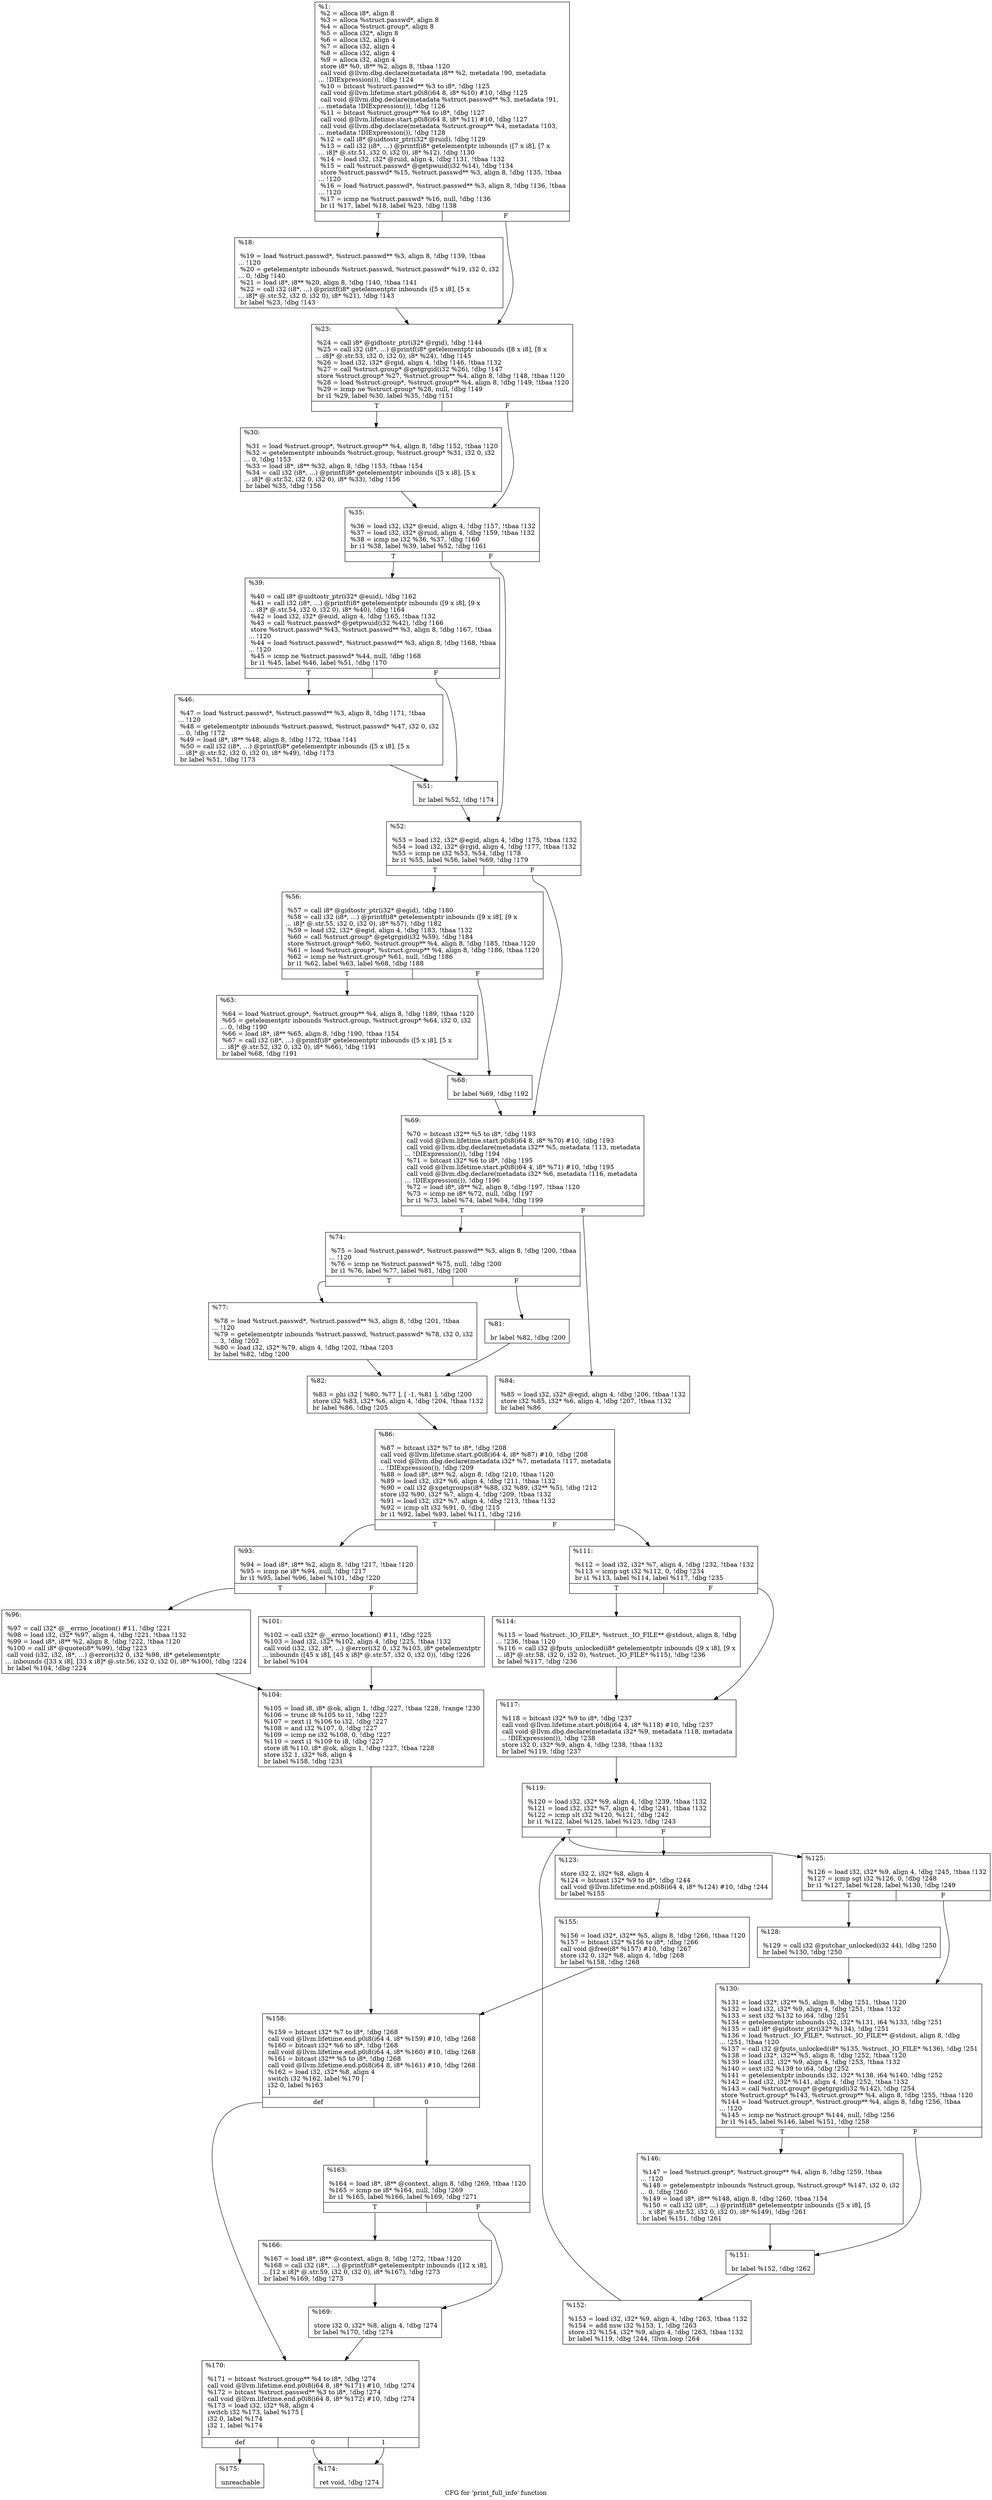 digraph "CFG for 'print_full_info' function" {
	label="CFG for 'print_full_info' function";

	Node0xaea180 [shape=record,label="{%1:\l  %2 = alloca i8*, align 8\l  %3 = alloca %struct.passwd*, align 8\l  %4 = alloca %struct.group*, align 8\l  %5 = alloca i32*, align 8\l  %6 = alloca i32, align 4\l  %7 = alloca i32, align 4\l  %8 = alloca i32, align 4\l  %9 = alloca i32, align 4\l  store i8* %0, i8** %2, align 8, !tbaa !120\l  call void @llvm.dbg.declare(metadata i8** %2, metadata !90, metadata\l... !DIExpression()), !dbg !124\l  %10 = bitcast %struct.passwd** %3 to i8*, !dbg !125\l  call void @llvm.lifetime.start.p0i8(i64 8, i8* %10) #10, !dbg !125\l  call void @llvm.dbg.declare(metadata %struct.passwd** %3, metadata !91,\l... metadata !DIExpression()), !dbg !126\l  %11 = bitcast %struct.group** %4 to i8*, !dbg !127\l  call void @llvm.lifetime.start.p0i8(i64 8, i8* %11) #10, !dbg !127\l  call void @llvm.dbg.declare(metadata %struct.group** %4, metadata !103,\l... metadata !DIExpression()), !dbg !128\l  %12 = call i8* @uidtostr_ptr(i32* @ruid), !dbg !129\l  %13 = call i32 (i8*, ...) @printf(i8* getelementptr inbounds ([7 x i8], [7 x\l... i8]* @.str.51, i32 0, i32 0), i8* %12), !dbg !130\l  %14 = load i32, i32* @ruid, align 4, !dbg !131, !tbaa !132\l  %15 = call %struct.passwd* @getpwuid(i32 %14), !dbg !134\l  store %struct.passwd* %15, %struct.passwd** %3, align 8, !dbg !135, !tbaa\l... !120\l  %16 = load %struct.passwd*, %struct.passwd** %3, align 8, !dbg !136, !tbaa\l... !120\l  %17 = icmp ne %struct.passwd* %16, null, !dbg !136\l  br i1 %17, label %18, label %23, !dbg !138\l|{<s0>T|<s1>F}}"];
	Node0xaea180:s0 -> Node0xad8250;
	Node0xaea180:s1 -> Node0xad8430;
	Node0xad8250 [shape=record,label="{%18:\l\l  %19 = load %struct.passwd*, %struct.passwd** %3, align 8, !dbg !139, !tbaa\l... !120\l  %20 = getelementptr inbounds %struct.passwd, %struct.passwd* %19, i32 0, i32\l... 0, !dbg !140\l  %21 = load i8*, i8** %20, align 8, !dbg !140, !tbaa !141\l  %22 = call i32 (i8*, ...) @printf(i8* getelementptr inbounds ([5 x i8], [5 x\l... i8]* @.str.52, i32 0, i32 0), i8* %21), !dbg !143\l  br label %23, !dbg !143\l}"];
	Node0xad8250 -> Node0xad8430;
	Node0xad8430 [shape=record,label="{%23:\l\l  %24 = call i8* @gidtostr_ptr(i32* @rgid), !dbg !144\l  %25 = call i32 (i8*, ...) @printf(i8* getelementptr inbounds ([8 x i8], [8 x\l... i8]* @.str.53, i32 0, i32 0), i8* %24), !dbg !145\l  %26 = load i32, i32* @rgid, align 4, !dbg !146, !tbaa !132\l  %27 = call %struct.group* @getgrgid(i32 %26), !dbg !147\l  store %struct.group* %27, %struct.group** %4, align 8, !dbg !148, !tbaa !120\l  %28 = load %struct.group*, %struct.group** %4, align 8, !dbg !149, !tbaa !120\l  %29 = icmp ne %struct.group* %28, null, !dbg !149\l  br i1 %29, label %30, label %35, !dbg !151\l|{<s0>T|<s1>F}}"];
	Node0xad8430:s0 -> Node0xad8480;
	Node0xad8430:s1 -> Node0xad84d0;
	Node0xad8480 [shape=record,label="{%30:\l\l  %31 = load %struct.group*, %struct.group** %4, align 8, !dbg !152, !tbaa !120\l  %32 = getelementptr inbounds %struct.group, %struct.group* %31, i32 0, i32\l... 0, !dbg !153\l  %33 = load i8*, i8** %32, align 8, !dbg !153, !tbaa !154\l  %34 = call i32 (i8*, ...) @printf(i8* getelementptr inbounds ([5 x i8], [5 x\l... i8]* @.str.52, i32 0, i32 0), i8* %33), !dbg !156\l  br label %35, !dbg !156\l}"];
	Node0xad8480 -> Node0xad84d0;
	Node0xad84d0 [shape=record,label="{%35:\l\l  %36 = load i32, i32* @euid, align 4, !dbg !157, !tbaa !132\l  %37 = load i32, i32* @ruid, align 4, !dbg !159, !tbaa !132\l  %38 = icmp ne i32 %36, %37, !dbg !160\l  br i1 %38, label %39, label %52, !dbg !161\l|{<s0>T|<s1>F}}"];
	Node0xad84d0:s0 -> Node0xad8520;
	Node0xad84d0:s1 -> Node0xad8610;
	Node0xad8520 [shape=record,label="{%39:\l\l  %40 = call i8* @uidtostr_ptr(i32* @euid), !dbg !162\l  %41 = call i32 (i8*, ...) @printf(i8* getelementptr inbounds ([9 x i8], [9 x\l... i8]* @.str.54, i32 0, i32 0), i8* %40), !dbg !164\l  %42 = load i32, i32* @euid, align 4, !dbg !165, !tbaa !132\l  %43 = call %struct.passwd* @getpwuid(i32 %42), !dbg !166\l  store %struct.passwd* %43, %struct.passwd** %3, align 8, !dbg !167, !tbaa\l... !120\l  %44 = load %struct.passwd*, %struct.passwd** %3, align 8, !dbg !168, !tbaa\l... !120\l  %45 = icmp ne %struct.passwd* %44, null, !dbg !168\l  br i1 %45, label %46, label %51, !dbg !170\l|{<s0>T|<s1>F}}"];
	Node0xad8520:s0 -> Node0xad8570;
	Node0xad8520:s1 -> Node0xad85c0;
	Node0xad8570 [shape=record,label="{%46:\l\l  %47 = load %struct.passwd*, %struct.passwd** %3, align 8, !dbg !171, !tbaa\l... !120\l  %48 = getelementptr inbounds %struct.passwd, %struct.passwd* %47, i32 0, i32\l... 0, !dbg !172\l  %49 = load i8*, i8** %48, align 8, !dbg !172, !tbaa !141\l  %50 = call i32 (i8*, ...) @printf(i8* getelementptr inbounds ([5 x i8], [5 x\l... i8]* @.str.52, i32 0, i32 0), i8* %49), !dbg !173\l  br label %51, !dbg !173\l}"];
	Node0xad8570 -> Node0xad85c0;
	Node0xad85c0 [shape=record,label="{%51:\l\l  br label %52, !dbg !174\l}"];
	Node0xad85c0 -> Node0xad8610;
	Node0xad8610 [shape=record,label="{%52:\l\l  %53 = load i32, i32* @egid, align 4, !dbg !175, !tbaa !132\l  %54 = load i32, i32* @rgid, align 4, !dbg !177, !tbaa !132\l  %55 = icmp ne i32 %53, %54, !dbg !178\l  br i1 %55, label %56, label %69, !dbg !179\l|{<s0>T|<s1>F}}"];
	Node0xad8610:s0 -> Node0xad8660;
	Node0xad8610:s1 -> Node0xad8750;
	Node0xad8660 [shape=record,label="{%56:\l\l  %57 = call i8* @gidtostr_ptr(i32* @egid), !dbg !180\l  %58 = call i32 (i8*, ...) @printf(i8* getelementptr inbounds ([9 x i8], [9 x\l... i8]* @.str.55, i32 0, i32 0), i8* %57), !dbg !182\l  %59 = load i32, i32* @egid, align 4, !dbg !183, !tbaa !132\l  %60 = call %struct.group* @getgrgid(i32 %59), !dbg !184\l  store %struct.group* %60, %struct.group** %4, align 8, !dbg !185, !tbaa !120\l  %61 = load %struct.group*, %struct.group** %4, align 8, !dbg !186, !tbaa !120\l  %62 = icmp ne %struct.group* %61, null, !dbg !186\l  br i1 %62, label %63, label %68, !dbg !188\l|{<s0>T|<s1>F}}"];
	Node0xad8660:s0 -> Node0xad86b0;
	Node0xad8660:s1 -> Node0xad8700;
	Node0xad86b0 [shape=record,label="{%63:\l\l  %64 = load %struct.group*, %struct.group** %4, align 8, !dbg !189, !tbaa !120\l  %65 = getelementptr inbounds %struct.group, %struct.group* %64, i32 0, i32\l... 0, !dbg !190\l  %66 = load i8*, i8** %65, align 8, !dbg !190, !tbaa !154\l  %67 = call i32 (i8*, ...) @printf(i8* getelementptr inbounds ([5 x i8], [5 x\l... i8]* @.str.52, i32 0, i32 0), i8* %66), !dbg !191\l  br label %68, !dbg !191\l}"];
	Node0xad86b0 -> Node0xad8700;
	Node0xad8700 [shape=record,label="{%68:\l\l  br label %69, !dbg !192\l}"];
	Node0xad8700 -> Node0xad8750;
	Node0xad8750 [shape=record,label="{%69:\l\l  %70 = bitcast i32** %5 to i8*, !dbg !193\l  call void @llvm.lifetime.start.p0i8(i64 8, i8* %70) #10, !dbg !193\l  call void @llvm.dbg.declare(metadata i32** %5, metadata !113, metadata\l... !DIExpression()), !dbg !194\l  %71 = bitcast i32* %6 to i8*, !dbg !195\l  call void @llvm.lifetime.start.p0i8(i64 4, i8* %71) #10, !dbg !195\l  call void @llvm.dbg.declare(metadata i32* %6, metadata !116, metadata\l... !DIExpression()), !dbg !196\l  %72 = load i8*, i8** %2, align 8, !dbg !197, !tbaa !120\l  %73 = icmp ne i8* %72, null, !dbg !197\l  br i1 %73, label %74, label %84, !dbg !199\l|{<s0>T|<s1>F}}"];
	Node0xad8750:s0 -> Node0xad87a0;
	Node0xad8750:s1 -> Node0xad88e0;
	Node0xad87a0 [shape=record,label="{%74:\l\l  %75 = load %struct.passwd*, %struct.passwd** %3, align 8, !dbg !200, !tbaa\l... !120\l  %76 = icmp ne %struct.passwd* %75, null, !dbg !200\l  br i1 %76, label %77, label %81, !dbg !200\l|{<s0>T|<s1>F}}"];
	Node0xad87a0:s0 -> Node0xad87f0;
	Node0xad87a0:s1 -> Node0xad8840;
	Node0xad87f0 [shape=record,label="{%77:\l\l  %78 = load %struct.passwd*, %struct.passwd** %3, align 8, !dbg !201, !tbaa\l... !120\l  %79 = getelementptr inbounds %struct.passwd, %struct.passwd* %78, i32 0, i32\l... 3, !dbg !202\l  %80 = load i32, i32* %79, align 4, !dbg !202, !tbaa !203\l  br label %82, !dbg !200\l}"];
	Node0xad87f0 -> Node0xad8890;
	Node0xad8840 [shape=record,label="{%81:\l\l  br label %82, !dbg !200\l}"];
	Node0xad8840 -> Node0xad8890;
	Node0xad8890 [shape=record,label="{%82:\l\l  %83 = phi i32 [ %80, %77 ], [ -1, %81 ], !dbg !200\l  store i32 %83, i32* %6, align 4, !dbg !204, !tbaa !132\l  br label %86, !dbg !205\l}"];
	Node0xad8890 -> Node0xad8930;
	Node0xad88e0 [shape=record,label="{%84:\l\l  %85 = load i32, i32* @egid, align 4, !dbg !206, !tbaa !132\l  store i32 %85, i32* %6, align 4, !dbg !207, !tbaa !132\l  br label %86\l}"];
	Node0xad88e0 -> Node0xad8930;
	Node0xad8930 [shape=record,label="{%86:\l\l  %87 = bitcast i32* %7 to i8*, !dbg !208\l  call void @llvm.lifetime.start.p0i8(i64 4, i8* %87) #10, !dbg !208\l  call void @llvm.dbg.declare(metadata i32* %7, metadata !117, metadata\l... !DIExpression()), !dbg !209\l  %88 = load i8*, i8** %2, align 8, !dbg !210, !tbaa !120\l  %89 = load i32, i32* %6, align 4, !dbg !211, !tbaa !132\l  %90 = call i32 @xgetgroups(i8* %88, i32 %89, i32** %5), !dbg !212\l  store i32 %90, i32* %7, align 4, !dbg !209, !tbaa !132\l  %91 = load i32, i32* %7, align 4, !dbg !213, !tbaa !132\l  %92 = icmp slt i32 %91, 0, !dbg !215\l  br i1 %92, label %93, label %111, !dbg !216\l|{<s0>T|<s1>F}}"];
	Node0xad8930:s0 -> Node0xad8980;
	Node0xad8930:s1 -> Node0xad8ac0;
	Node0xad8980 [shape=record,label="{%93:\l\l  %94 = load i8*, i8** %2, align 8, !dbg !217, !tbaa !120\l  %95 = icmp ne i8* %94, null, !dbg !217\l  br i1 %95, label %96, label %101, !dbg !220\l|{<s0>T|<s1>F}}"];
	Node0xad8980:s0 -> Node0xad89d0;
	Node0xad8980:s1 -> Node0xad8a20;
	Node0xad89d0 [shape=record,label="{%96:\l\l  %97 = call i32* @__errno_location() #11, !dbg !221\l  %98 = load i32, i32* %97, align 4, !dbg !221, !tbaa !132\l  %99 = load i8*, i8** %2, align 8, !dbg !222, !tbaa !120\l  %100 = call i8* @quote(i8* %99), !dbg !223\l  call void (i32, i32, i8*, ...) @error(i32 0, i32 %98, i8* getelementptr\l... inbounds ([33 x i8], [33 x i8]* @.str.56, i32 0, i32 0), i8* %100), !dbg !224\l  br label %104, !dbg !224\l}"];
	Node0xad89d0 -> Node0xad8a70;
	Node0xad8a20 [shape=record,label="{%101:\l\l  %102 = call i32* @__errno_location() #11, !dbg !225\l  %103 = load i32, i32* %102, align 4, !dbg !225, !tbaa !132\l  call void (i32, i32, i8*, ...) @error(i32 0, i32 %103, i8* getelementptr\l... inbounds ([45 x i8], [45 x i8]* @.str.57, i32 0, i32 0)), !dbg !226\l  br label %104\l}"];
	Node0xad8a20 -> Node0xad8a70;
	Node0xad8a70 [shape=record,label="{%104:\l\l  %105 = load i8, i8* @ok, align 1, !dbg !227, !tbaa !228, !range !230\l  %106 = trunc i8 %105 to i1, !dbg !227\l  %107 = zext i1 %106 to i32, !dbg !227\l  %108 = and i32 %107, 0, !dbg !227\l  %109 = icmp ne i32 %108, 0, !dbg !227\l  %110 = zext i1 %109 to i8, !dbg !227\l  store i8 %110, i8* @ok, align 1, !dbg !227, !tbaa !228\l  store i32 1, i32* %8, align 4\l  br label %158, !dbg !231\l}"];
	Node0xad8a70 -> Node0xae6ef0;
	Node0xad8ac0 [shape=record,label="{%111:\l\l  %112 = load i32, i32* %7, align 4, !dbg !232, !tbaa !132\l  %113 = icmp sgt i32 %112, 0, !dbg !234\l  br i1 %113, label %114, label %117, !dbg !235\l|{<s0>T|<s1>F}}"];
	Node0xad8ac0:s0 -> Node0xad8b10;
	Node0xad8ac0:s1 -> Node0xad8b60;
	Node0xad8b10 [shape=record,label="{%114:\l\l  %115 = load %struct._IO_FILE*, %struct._IO_FILE** @stdout, align 8, !dbg\l... !236, !tbaa !120\l  %116 = call i32 @fputs_unlocked(i8* getelementptr inbounds ([9 x i8], [9 x\l... i8]* @.str.58, i32 0, i32 0), %struct._IO_FILE* %115), !dbg !236\l  br label %117, !dbg !236\l}"];
	Node0xad8b10 -> Node0xad8b60;
	Node0xad8b60 [shape=record,label="{%117:\l\l  %118 = bitcast i32* %9 to i8*, !dbg !237\l  call void @llvm.lifetime.start.p0i8(i64 4, i8* %118) #10, !dbg !237\l  call void @llvm.dbg.declare(metadata i32* %9, metadata !118, metadata\l... !DIExpression()), !dbg !238\l  store i32 0, i32* %9, align 4, !dbg !238, !tbaa !132\l  br label %119, !dbg !237\l}"];
	Node0xad8b60 -> Node0xae6c20;
	Node0xae6c20 [shape=record,label="{%119:\l\l  %120 = load i32, i32* %9, align 4, !dbg !239, !tbaa !132\l  %121 = load i32, i32* %7, align 4, !dbg !241, !tbaa !132\l  %122 = icmp slt i32 %120, %121, !dbg !242\l  br i1 %122, label %125, label %123, !dbg !243\l|{<s0>T|<s1>F}}"];
	Node0xae6c20:s0 -> Node0xae6cc0;
	Node0xae6c20:s1 -> Node0xae6c70;
	Node0xae6c70 [shape=record,label="{%123:\l\l  store i32 2, i32* %8, align 4\l  %124 = bitcast i32* %9 to i8*, !dbg !244\l  call void @llvm.lifetime.end.p0i8(i64 4, i8* %124) #10, !dbg !244\l  br label %155\l}"];
	Node0xae6c70 -> Node0xae6ea0;
	Node0xae6cc0 [shape=record,label="{%125:\l\l  %126 = load i32, i32* %9, align 4, !dbg !245, !tbaa !132\l  %127 = icmp sgt i32 %126, 0, !dbg !248\l  br i1 %127, label %128, label %130, !dbg !249\l|{<s0>T|<s1>F}}"];
	Node0xae6cc0:s0 -> Node0xae6d10;
	Node0xae6cc0:s1 -> Node0xae6d60;
	Node0xae6d10 [shape=record,label="{%128:\l\l  %129 = call i32 @putchar_unlocked(i32 44), !dbg !250\l  br label %130, !dbg !250\l}"];
	Node0xae6d10 -> Node0xae6d60;
	Node0xae6d60 [shape=record,label="{%130:\l\l  %131 = load i32*, i32** %5, align 8, !dbg !251, !tbaa !120\l  %132 = load i32, i32* %9, align 4, !dbg !251, !tbaa !132\l  %133 = sext i32 %132 to i64, !dbg !251\l  %134 = getelementptr inbounds i32, i32* %131, i64 %133, !dbg !251\l  %135 = call i8* @gidtostr_ptr(i32* %134), !dbg !251\l  %136 = load %struct._IO_FILE*, %struct._IO_FILE** @stdout, align 8, !dbg\l... !251, !tbaa !120\l  %137 = call i32 @fputs_unlocked(i8* %135, %struct._IO_FILE* %136), !dbg !251\l  %138 = load i32*, i32** %5, align 8, !dbg !252, !tbaa !120\l  %139 = load i32, i32* %9, align 4, !dbg !253, !tbaa !132\l  %140 = sext i32 %139 to i64, !dbg !252\l  %141 = getelementptr inbounds i32, i32* %138, i64 %140, !dbg !252\l  %142 = load i32, i32* %141, align 4, !dbg !252, !tbaa !132\l  %143 = call %struct.group* @getgrgid(i32 %142), !dbg !254\l  store %struct.group* %143, %struct.group** %4, align 8, !dbg !255, !tbaa !120\l  %144 = load %struct.group*, %struct.group** %4, align 8, !dbg !256, !tbaa\l... !120\l  %145 = icmp ne %struct.group* %144, null, !dbg !256\l  br i1 %145, label %146, label %151, !dbg !258\l|{<s0>T|<s1>F}}"];
	Node0xae6d60:s0 -> Node0xae6db0;
	Node0xae6d60:s1 -> Node0xae6e00;
	Node0xae6db0 [shape=record,label="{%146:\l\l  %147 = load %struct.group*, %struct.group** %4, align 8, !dbg !259, !tbaa\l... !120\l  %148 = getelementptr inbounds %struct.group, %struct.group* %147, i32 0, i32\l... 0, !dbg !260\l  %149 = load i8*, i8** %148, align 8, !dbg !260, !tbaa !154\l  %150 = call i32 (i8*, ...) @printf(i8* getelementptr inbounds ([5 x i8], [5\l... x i8]* @.str.52, i32 0, i32 0), i8* %149), !dbg !261\l  br label %151, !dbg !261\l}"];
	Node0xae6db0 -> Node0xae6e00;
	Node0xae6e00 [shape=record,label="{%151:\l\l  br label %152, !dbg !262\l}"];
	Node0xae6e00 -> Node0xae6e50;
	Node0xae6e50 [shape=record,label="{%152:\l\l  %153 = load i32, i32* %9, align 4, !dbg !263, !tbaa !132\l  %154 = add nsw i32 %153, 1, !dbg !263\l  store i32 %154, i32* %9, align 4, !dbg !263, !tbaa !132\l  br label %119, !dbg !244, !llvm.loop !264\l}"];
	Node0xae6e50 -> Node0xae6c20;
	Node0xae6ea0 [shape=record,label="{%155:\l\l  %156 = load i32*, i32** %5, align 8, !dbg !266, !tbaa !120\l  %157 = bitcast i32* %156 to i8*, !dbg !266\l  call void @free(i8* %157) #10, !dbg !267\l  store i32 0, i32* %8, align 4, !dbg !268\l  br label %158, !dbg !268\l}"];
	Node0xae6ea0 -> Node0xae6ef0;
	Node0xae6ef0 [shape=record,label="{%158:\l\l  %159 = bitcast i32* %7 to i8*, !dbg !268\l  call void @llvm.lifetime.end.p0i8(i64 4, i8* %159) #10, !dbg !268\l  %160 = bitcast i32* %6 to i8*, !dbg !268\l  call void @llvm.lifetime.end.p0i8(i64 4, i8* %160) #10, !dbg !268\l  %161 = bitcast i32** %5 to i8*, !dbg !268\l  call void @llvm.lifetime.end.p0i8(i64 8, i8* %161) #10, !dbg !268\l  %162 = load i32, i32* %8, align 4\l  switch i32 %162, label %170 [\l    i32 0, label %163\l  ]\l|{<s0>def|<s1>0}}"];
	Node0xae6ef0:s0 -> Node0xae7030;
	Node0xae6ef0:s1 -> Node0xae6f40;
	Node0xae6f40 [shape=record,label="{%163:\l\l  %164 = load i8*, i8** @context, align 8, !dbg !269, !tbaa !120\l  %165 = icmp ne i8* %164, null, !dbg !269\l  br i1 %165, label %166, label %169, !dbg !271\l|{<s0>T|<s1>F}}"];
	Node0xae6f40:s0 -> Node0xae6f90;
	Node0xae6f40:s1 -> Node0xae6fe0;
	Node0xae6f90 [shape=record,label="{%166:\l\l  %167 = load i8*, i8** @context, align 8, !dbg !272, !tbaa !120\l  %168 = call i32 (i8*, ...) @printf(i8* getelementptr inbounds ([12 x i8],\l... [12 x i8]* @.str.59, i32 0, i32 0), i8* %167), !dbg !273\l  br label %169, !dbg !273\l}"];
	Node0xae6f90 -> Node0xae6fe0;
	Node0xae6fe0 [shape=record,label="{%169:\l\l  store i32 0, i32* %8, align 4, !dbg !274\l  br label %170, !dbg !274\l}"];
	Node0xae6fe0 -> Node0xae7030;
	Node0xae7030 [shape=record,label="{%170:\l\l  %171 = bitcast %struct.group** %4 to i8*, !dbg !274\l  call void @llvm.lifetime.end.p0i8(i64 8, i8* %171) #10, !dbg !274\l  %172 = bitcast %struct.passwd** %3 to i8*, !dbg !274\l  call void @llvm.lifetime.end.p0i8(i64 8, i8* %172) #10, !dbg !274\l  %173 = load i32, i32* %8, align 4\l  switch i32 %173, label %175 [\l    i32 0, label %174\l    i32 1, label %174\l  ]\l|{<s0>def|<s1>0|<s2>1}}"];
	Node0xae7030:s0 -> Node0xae70d0;
	Node0xae7030:s1 -> Node0xae7080;
	Node0xae7030:s2 -> Node0xae7080;
	Node0xae7080 [shape=record,label="{%174:\l\l  ret void, !dbg !274\l}"];
	Node0xae70d0 [shape=record,label="{%175:\l\l  unreachable\l}"];
}
